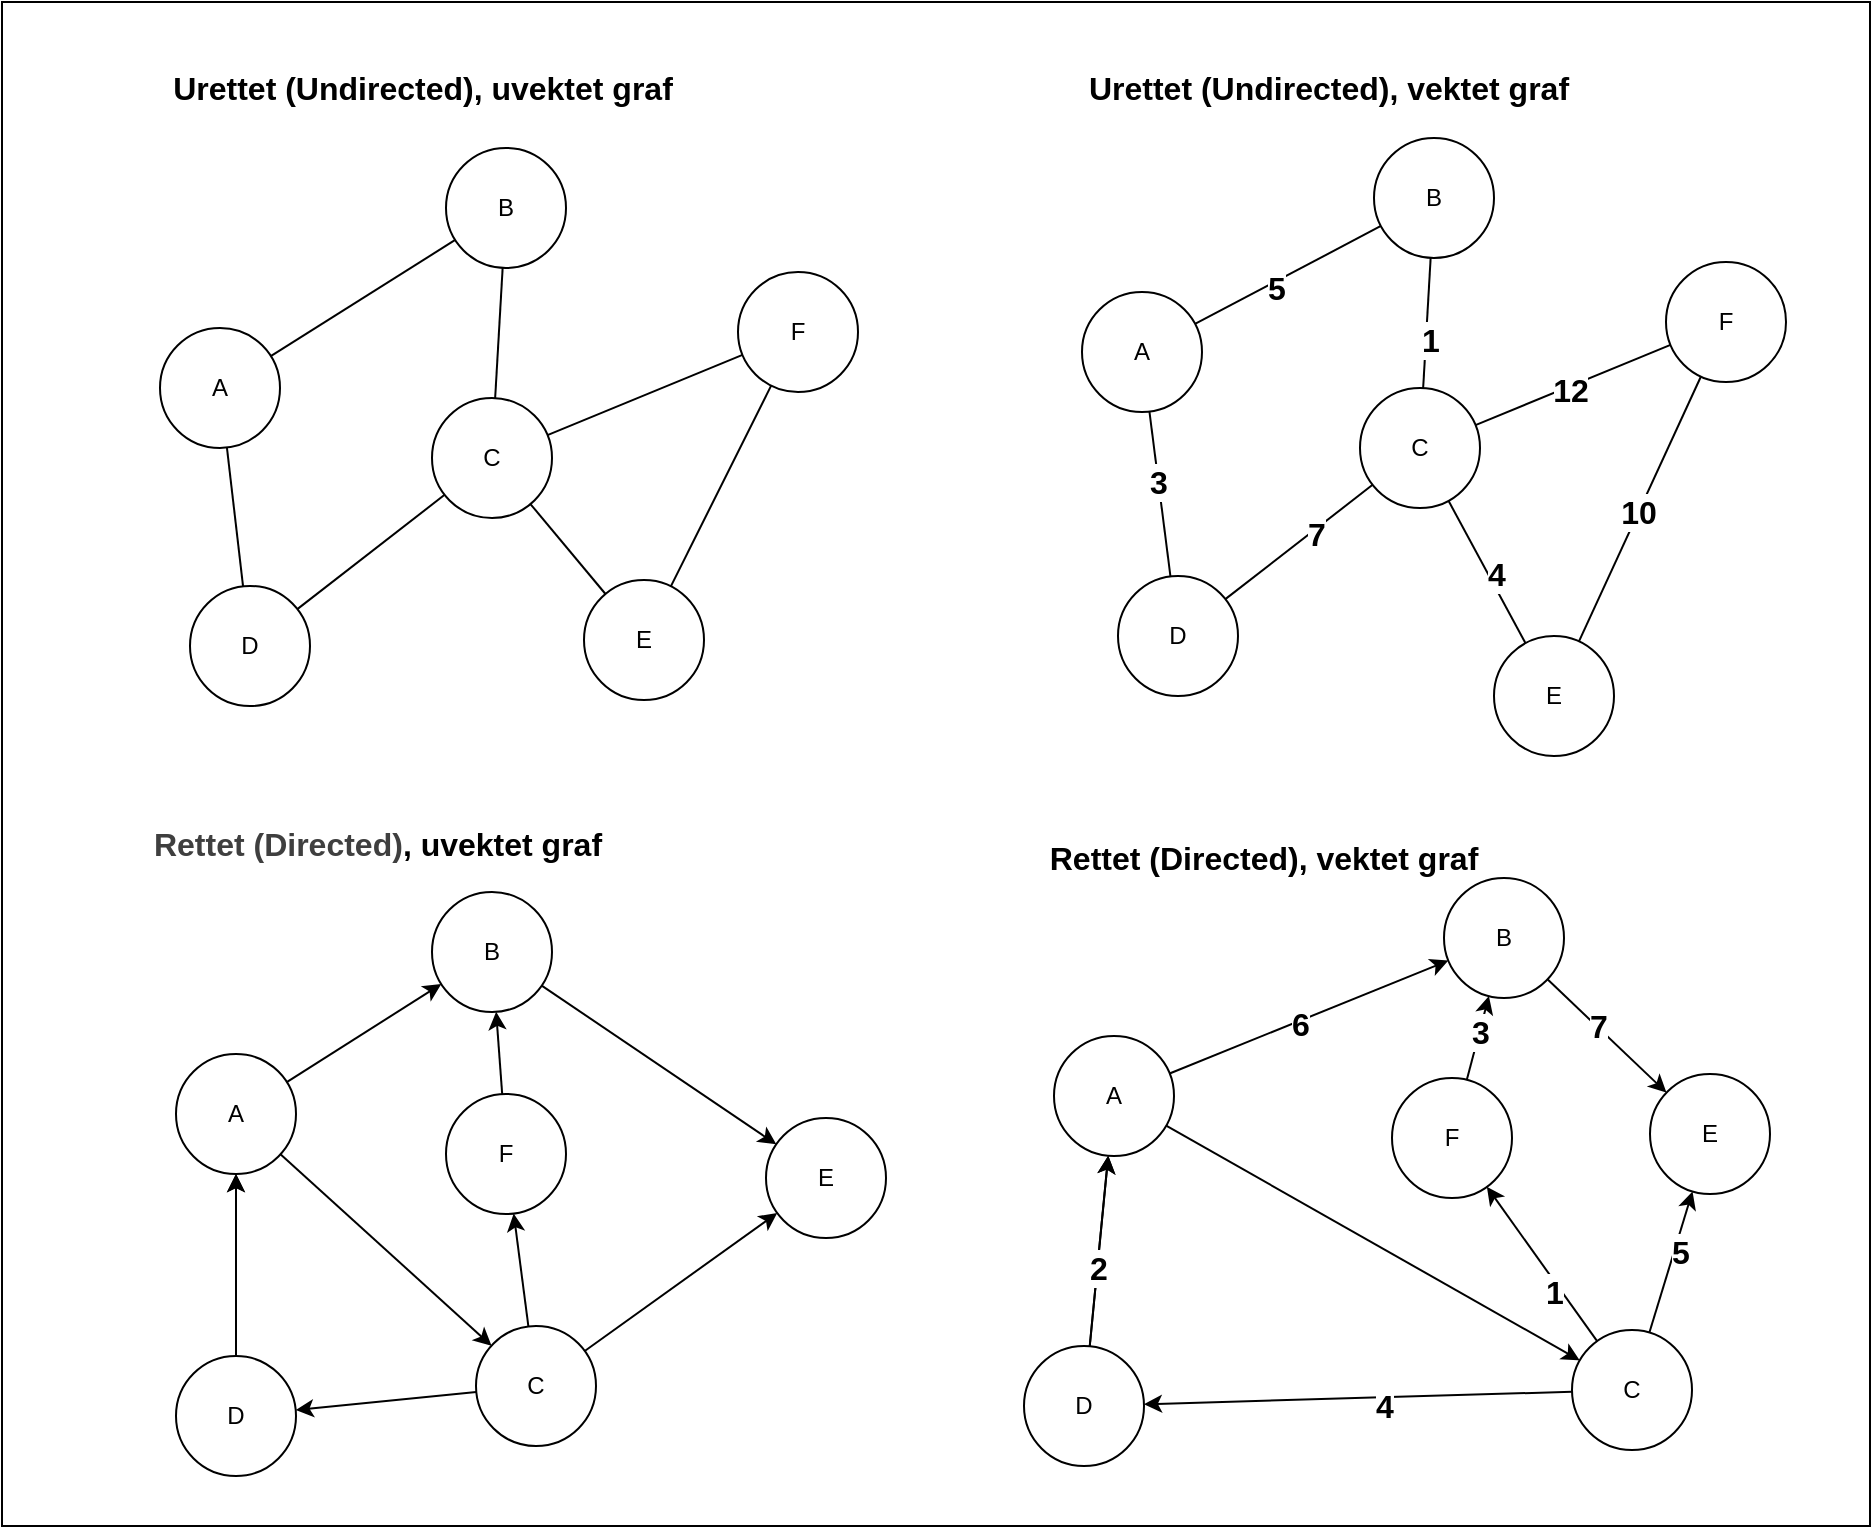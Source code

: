 <mxfile>
    <diagram id="WcaNZuRmk3QO3Z3XOCC3" name="Page-1">
        <mxGraphModel dx="1128" dy="1179" grid="0" gridSize="10" guides="1" tooltips="1" connect="1" arrows="1" fold="1" page="0" pageScale="1" pageWidth="850" pageHeight="1100" math="0" shadow="0">
            <root>
                <mxCell id="0"/>
                <mxCell id="1" parent="0"/>
                <mxCell id="86" value="" style="rounded=0;whiteSpace=wrap;html=1;" vertex="1" parent="1">
                    <mxGeometry x="183" y="-23" width="934" height="762" as="geometry"/>
                </mxCell>
                <mxCell id="2" value="A" style="ellipse;whiteSpace=wrap;html=1;aspect=fixed;" vertex="1" parent="1">
                    <mxGeometry x="262" y="140" width="60" height="60" as="geometry"/>
                </mxCell>
                <mxCell id="3" value="B" style="ellipse;whiteSpace=wrap;html=1;aspect=fixed;" vertex="1" parent="1">
                    <mxGeometry x="405" y="50" width="60" height="60" as="geometry"/>
                </mxCell>
                <mxCell id="4" value="D" style="ellipse;whiteSpace=wrap;html=1;aspect=fixed;" vertex="1" parent="1">
                    <mxGeometry x="277" y="269" width="60" height="60" as="geometry"/>
                </mxCell>
                <mxCell id="5" value="F" style="ellipse;whiteSpace=wrap;html=1;aspect=fixed;" vertex="1" parent="1">
                    <mxGeometry x="551" y="112" width="60" height="60" as="geometry"/>
                </mxCell>
                <mxCell id="6" value="E" style="ellipse;whiteSpace=wrap;html=1;aspect=fixed;" vertex="1" parent="1">
                    <mxGeometry x="474" y="266" width="60" height="60" as="geometry"/>
                </mxCell>
                <mxCell id="7" value="C" style="ellipse;whiteSpace=wrap;html=1;aspect=fixed;" vertex="1" parent="1">
                    <mxGeometry x="398" y="175" width="60" height="60" as="geometry"/>
                </mxCell>
                <mxCell id="8" value="" style="endArrow=none;html=1;" edge="1" parent="1" source="7" target="5">
                    <mxGeometry width="50" height="50" relative="1" as="geometry">
                        <mxPoint x="549" y="424" as="sourcePoint"/>
                        <mxPoint x="599" y="374" as="targetPoint"/>
                    </mxGeometry>
                </mxCell>
                <mxCell id="10" value="" style="endArrow=none;html=1;" edge="1" parent="1" source="6" target="5">
                    <mxGeometry width="50" height="50" relative="1" as="geometry">
                        <mxPoint x="502" y="250" as="sourcePoint"/>
                        <mxPoint x="679" y="202" as="targetPoint"/>
                    </mxGeometry>
                </mxCell>
                <mxCell id="11" value="" style="endArrow=none;html=1;" edge="1" parent="1" source="2" target="4">
                    <mxGeometry width="50" height="50" relative="1" as="geometry">
                        <mxPoint x="512" y="260" as="sourcePoint"/>
                        <mxPoint x="689" y="212" as="targetPoint"/>
                    </mxGeometry>
                </mxCell>
                <mxCell id="12" value="" style="endArrow=none;html=1;" edge="1" parent="1" source="7" target="3">
                    <mxGeometry width="50" height="50" relative="1" as="geometry">
                        <mxPoint x="522" y="270" as="sourcePoint"/>
                        <mxPoint x="699" y="222" as="targetPoint"/>
                    </mxGeometry>
                </mxCell>
                <mxCell id="13" value="" style="endArrow=none;html=1;" edge="1" parent="1" source="2" target="3">
                    <mxGeometry width="50" height="50" relative="1" as="geometry">
                        <mxPoint x="532" y="280" as="sourcePoint"/>
                        <mxPoint x="709" y="232" as="targetPoint"/>
                    </mxGeometry>
                </mxCell>
                <mxCell id="14" value="" style="endArrow=none;html=1;" edge="1" parent="1" source="6" target="7">
                    <mxGeometry width="50" height="50" relative="1" as="geometry">
                        <mxPoint x="542" y="290" as="sourcePoint"/>
                        <mxPoint x="719" y="242" as="targetPoint"/>
                    </mxGeometry>
                </mxCell>
                <mxCell id="15" value="" style="endArrow=none;html=1;" edge="1" parent="1" source="4" target="7">
                    <mxGeometry width="50" height="50" relative="1" as="geometry">
                        <mxPoint x="552" y="300" as="sourcePoint"/>
                        <mxPoint x="729" y="252" as="targetPoint"/>
                    </mxGeometry>
                </mxCell>
                <mxCell id="16" value="A" style="ellipse;whiteSpace=wrap;html=1;aspect=fixed;" vertex="1" parent="1">
                    <mxGeometry x="270" y="503" width="60" height="60" as="geometry"/>
                </mxCell>
                <mxCell id="17" value="B" style="ellipse;whiteSpace=wrap;html=1;aspect=fixed;" vertex="1" parent="1">
                    <mxGeometry x="398" y="422" width="60" height="60" as="geometry"/>
                </mxCell>
                <mxCell id="32" value="" style="edgeStyle=none;html=1;" edge="1" parent="1" source="18" target="16">
                    <mxGeometry relative="1" as="geometry"/>
                </mxCell>
                <mxCell id="18" value="D" style="ellipse;whiteSpace=wrap;html=1;aspect=fixed;" vertex="1" parent="1">
                    <mxGeometry x="270" y="654" width="60" height="60" as="geometry"/>
                </mxCell>
                <mxCell id="19" value="F" style="ellipse;whiteSpace=wrap;html=1;aspect=fixed;" vertex="1" parent="1">
                    <mxGeometry x="405" y="523" width="60" height="60" as="geometry"/>
                </mxCell>
                <mxCell id="20" value="E" style="ellipse;whiteSpace=wrap;html=1;aspect=fixed;" vertex="1" parent="1">
                    <mxGeometry x="565" y="535" width="60" height="60" as="geometry"/>
                </mxCell>
                <mxCell id="21" value="C" style="ellipse;whiteSpace=wrap;html=1;aspect=fixed;" vertex="1" parent="1">
                    <mxGeometry x="420" y="639" width="60" height="60" as="geometry"/>
                </mxCell>
                <mxCell id="29" value="" style="endArrow=classic;html=1;" edge="1" parent="1" source="16" target="17">
                    <mxGeometry width="50" height="50" relative="1" as="geometry">
                        <mxPoint x="648" y="421" as="sourcePoint"/>
                        <mxPoint x="698" y="371" as="targetPoint"/>
                    </mxGeometry>
                </mxCell>
                <mxCell id="30" value="" style="endArrow=classic;html=1;" edge="1" parent="1" source="16" target="21">
                    <mxGeometry width="50" height="50" relative="1" as="geometry">
                        <mxPoint x="319" y="581" as="sourcePoint"/>
                        <mxPoint x="406" y="508" as="targetPoint"/>
                    </mxGeometry>
                </mxCell>
                <mxCell id="31" value="" style="endArrow=classic;html=1;" edge="1" parent="1" source="18" target="16">
                    <mxGeometry width="50" height="50" relative="1" as="geometry">
                        <mxPoint x="325" y="605" as="sourcePoint"/>
                        <mxPoint x="432" y="625" as="targetPoint"/>
                    </mxGeometry>
                </mxCell>
                <mxCell id="33" value="" style="endArrow=classic;html=1;" edge="1" parent="1" source="21" target="20">
                    <mxGeometry width="50" height="50" relative="1" as="geometry">
                        <mxPoint x="325" y="605" as="sourcePoint"/>
                        <mxPoint x="432" y="625" as="targetPoint"/>
                    </mxGeometry>
                </mxCell>
                <mxCell id="34" value="" style="endArrow=classic;html=1;" edge="1" parent="1" source="21" target="19">
                    <mxGeometry width="50" height="50" relative="1" as="geometry">
                        <mxPoint x="475" y="658" as="sourcePoint"/>
                        <mxPoint x="516" y="735" as="targetPoint"/>
                    </mxGeometry>
                </mxCell>
                <mxCell id="35" value="" style="endArrow=classic;html=1;" edge="1" parent="1" source="21" target="18">
                    <mxGeometry width="50" height="50" relative="1" as="geometry">
                        <mxPoint x="488" y="618" as="sourcePoint"/>
                        <mxPoint x="612" y="559" as="targetPoint"/>
                    </mxGeometry>
                </mxCell>
                <mxCell id="36" value="" style="endArrow=classic;html=1;" edge="1" parent="1" source="17" target="20">
                    <mxGeometry width="50" height="50" relative="1" as="geometry">
                        <mxPoint x="319" y="581" as="sourcePoint"/>
                        <mxPoint x="578" y="626" as="targetPoint"/>
                    </mxGeometry>
                </mxCell>
                <mxCell id="37" value="" style="endArrow=classic;html=1;" edge="1" parent="1" source="19" target="17">
                    <mxGeometry width="50" height="50" relative="1" as="geometry">
                        <mxPoint x="433" y="576" as="sourcePoint"/>
                        <mxPoint x="441" y="607" as="targetPoint"/>
                    </mxGeometry>
                </mxCell>
                <mxCell id="39" value="A" style="ellipse;whiteSpace=wrap;html=1;aspect=fixed;" vertex="1" parent="1">
                    <mxGeometry x="723" y="122" width="60" height="60" as="geometry"/>
                </mxCell>
                <mxCell id="40" value="B" style="ellipse;whiteSpace=wrap;html=1;aspect=fixed;" vertex="1" parent="1">
                    <mxGeometry x="869" y="45" width="60" height="60" as="geometry"/>
                </mxCell>
                <mxCell id="41" value="D" style="ellipse;whiteSpace=wrap;html=1;aspect=fixed;" vertex="1" parent="1">
                    <mxGeometry x="741" y="264" width="60" height="60" as="geometry"/>
                </mxCell>
                <mxCell id="42" value="F" style="ellipse;whiteSpace=wrap;html=1;aspect=fixed;" vertex="1" parent="1">
                    <mxGeometry x="1015" y="107" width="60" height="60" as="geometry"/>
                </mxCell>
                <mxCell id="43" value="E" style="ellipse;whiteSpace=wrap;html=1;aspect=fixed;" vertex="1" parent="1">
                    <mxGeometry x="929" y="294" width="60" height="60" as="geometry"/>
                </mxCell>
                <mxCell id="44" value="C" style="ellipse;whiteSpace=wrap;html=1;aspect=fixed;" vertex="1" parent="1">
                    <mxGeometry x="862" y="170" width="60" height="60" as="geometry"/>
                </mxCell>
                <mxCell id="45" value="" style="endArrow=none;html=1;" edge="1" parent="1" source="44" target="42">
                    <mxGeometry width="50" height="50" relative="1" as="geometry">
                        <mxPoint x="1013" y="419" as="sourcePoint"/>
                        <mxPoint x="1063" y="369" as="targetPoint"/>
                    </mxGeometry>
                </mxCell>
                <mxCell id="61" value="&lt;b&gt;&lt;font style=&quot;font-size: 16px;&quot;&gt;12&lt;/font&gt;&lt;/b&gt;" style="edgeLabel;html=1;align=center;verticalAlign=middle;resizable=0;points=[];" vertex="1" connectable="0" parent="45">
                    <mxGeometry x="-0.044" y="-2" relative="1" as="geometry">
                        <mxPoint as="offset"/>
                    </mxGeometry>
                </mxCell>
                <mxCell id="46" value="" style="endArrow=none;html=1;" edge="1" parent="1" source="43" target="42">
                    <mxGeometry width="50" height="50" relative="1" as="geometry">
                        <mxPoint x="966" y="245" as="sourcePoint"/>
                        <mxPoint x="1143" y="197" as="targetPoint"/>
                    </mxGeometry>
                </mxCell>
                <mxCell id="63" value="&lt;font style=&quot;font-size: 16px;&quot;&gt;&lt;b&gt;10&lt;/b&gt;&lt;/font&gt;" style="edgeLabel;html=1;align=center;verticalAlign=middle;resizable=0;points=[];" vertex="1" connectable="0" parent="46">
                    <mxGeometry x="-0.024" relative="1" as="geometry">
                        <mxPoint as="offset"/>
                    </mxGeometry>
                </mxCell>
                <mxCell id="47" value="" style="endArrow=none;html=1;" edge="1" parent="1" source="39" target="41">
                    <mxGeometry width="50" height="50" relative="1" as="geometry">
                        <mxPoint x="976" y="255" as="sourcePoint"/>
                        <mxPoint x="1153" y="207" as="targetPoint"/>
                    </mxGeometry>
                </mxCell>
                <mxCell id="58" value="&lt;b&gt;&lt;font style=&quot;font-size: 16px;&quot;&gt;3&lt;/font&gt;&lt;/b&gt;" style="edgeLabel;html=1;align=center;verticalAlign=middle;resizable=0;points=[];" vertex="1" connectable="0" parent="47">
                    <mxGeometry x="-0.158" relative="1" as="geometry">
                        <mxPoint as="offset"/>
                    </mxGeometry>
                </mxCell>
                <mxCell id="48" value="" style="endArrow=none;html=1;" edge="1" parent="1" source="44" target="40">
                    <mxGeometry width="50" height="50" relative="1" as="geometry">
                        <mxPoint x="986" y="265" as="sourcePoint"/>
                        <mxPoint x="1163" y="217" as="targetPoint"/>
                    </mxGeometry>
                </mxCell>
                <mxCell id="59" value="1" style="edgeLabel;html=1;align=center;verticalAlign=middle;resizable=0;points=[];" vertex="1" connectable="0" parent="48">
                    <mxGeometry x="-0.227" y="-2" relative="1" as="geometry">
                        <mxPoint as="offset"/>
                    </mxGeometry>
                </mxCell>
                <mxCell id="60" value="&lt;b&gt;&lt;font style=&quot;font-size: 16px;&quot;&gt;1&lt;/font&gt;&lt;/b&gt;" style="edgeLabel;html=1;align=center;verticalAlign=middle;resizable=0;points=[];" vertex="1" connectable="0" parent="48">
                    <mxGeometry x="-0.258" y="-2" relative="1" as="geometry">
                        <mxPoint as="offset"/>
                    </mxGeometry>
                </mxCell>
                <mxCell id="49" value="" style="endArrow=none;html=1;" edge="1" parent="1" source="39" target="40">
                    <mxGeometry width="50" height="50" relative="1" as="geometry">
                        <mxPoint x="996" y="275" as="sourcePoint"/>
                        <mxPoint x="1173" y="227" as="targetPoint"/>
                    </mxGeometry>
                </mxCell>
                <mxCell id="52" value="&lt;font style=&quot;font-size: 16px;&quot;&gt;&lt;b&gt;5&lt;/b&gt;&lt;/font&gt;" style="edgeLabel;html=1;align=center;verticalAlign=middle;resizable=0;points=[];" vertex="1" connectable="0" parent="49">
                    <mxGeometry x="-0.169" y="-3" relative="1" as="geometry">
                        <mxPoint y="-1" as="offset"/>
                    </mxGeometry>
                </mxCell>
                <mxCell id="50" value="" style="endArrow=none;html=1;" edge="1" parent="1" source="43" target="44">
                    <mxGeometry width="50" height="50" relative="1" as="geometry">
                        <mxPoint x="1006" y="285" as="sourcePoint"/>
                        <mxPoint x="1183" y="237" as="targetPoint"/>
                    </mxGeometry>
                </mxCell>
                <mxCell id="62" value="&lt;b&gt;&lt;font style=&quot;font-size: 16px;&quot;&gt;4&lt;/font&gt;&lt;/b&gt;" style="edgeLabel;html=1;align=center;verticalAlign=middle;resizable=0;points=[];" vertex="1" connectable="0" parent="50">
                    <mxGeometry x="-0.063" y="-3" relative="1" as="geometry">
                        <mxPoint as="offset"/>
                    </mxGeometry>
                </mxCell>
                <mxCell id="51" value="" style="endArrow=none;html=1;" edge="1" parent="1" source="41" target="44">
                    <mxGeometry width="50" height="50" relative="1" as="geometry">
                        <mxPoint x="1016" y="295" as="sourcePoint"/>
                        <mxPoint x="1193" y="247" as="targetPoint"/>
                    </mxGeometry>
                </mxCell>
                <mxCell id="53" value="&lt;font style=&quot;font-size: 16px;&quot;&gt;&lt;b&gt;7&lt;/b&gt;&lt;/font&gt;" style="edgeLabel;html=1;align=center;verticalAlign=middle;resizable=0;points=[];" vertex="1" connectable="0" parent="51">
                    <mxGeometry x="0.197" y="-2" relative="1" as="geometry">
                        <mxPoint as="offset"/>
                    </mxGeometry>
                </mxCell>
                <mxCell id="64" value="A" style="ellipse;whiteSpace=wrap;html=1;aspect=fixed;" vertex="1" parent="1">
                    <mxGeometry x="709" y="494" width="60" height="60" as="geometry"/>
                </mxCell>
                <mxCell id="65" value="B" style="ellipse;whiteSpace=wrap;html=1;aspect=fixed;" vertex="1" parent="1">
                    <mxGeometry x="904" y="415" width="60" height="60" as="geometry"/>
                </mxCell>
                <mxCell id="66" value="" style="edgeStyle=none;html=1;" edge="1" parent="1" source="67" target="64">
                    <mxGeometry relative="1" as="geometry"/>
                </mxCell>
                <mxCell id="67" value="D" style="ellipse;whiteSpace=wrap;html=1;aspect=fixed;" vertex="1" parent="1">
                    <mxGeometry x="694" y="649" width="60" height="60" as="geometry"/>
                </mxCell>
                <mxCell id="68" value="F" style="ellipse;whiteSpace=wrap;html=1;aspect=fixed;" vertex="1" parent="1">
                    <mxGeometry x="878" y="515" width="60" height="60" as="geometry"/>
                </mxCell>
                <mxCell id="69" value="E" style="ellipse;whiteSpace=wrap;html=1;aspect=fixed;" vertex="1" parent="1">
                    <mxGeometry x="1007" y="513" width="60" height="60" as="geometry"/>
                </mxCell>
                <mxCell id="70" value="C" style="ellipse;whiteSpace=wrap;html=1;aspect=fixed;" vertex="1" parent="1">
                    <mxGeometry x="968" y="641" width="60" height="60" as="geometry"/>
                </mxCell>
                <mxCell id="71" value="" style="endArrow=classic;html=1;" edge="1" parent="1" source="64" target="65">
                    <mxGeometry width="50" height="50" relative="1" as="geometry">
                        <mxPoint x="1090" y="399" as="sourcePoint"/>
                        <mxPoint x="1140" y="349" as="targetPoint"/>
                    </mxGeometry>
                </mxCell>
                <mxCell id="79" value="&lt;b&gt;&lt;font style=&quot;font-size: 16px;&quot;&gt;6&lt;/font&gt;&lt;/b&gt;" style="edgeLabel;html=1;align=center;verticalAlign=middle;resizable=0;points=[];" vertex="1" connectable="0" parent="71">
                    <mxGeometry x="-0.068" y="-1" relative="1" as="geometry">
                        <mxPoint as="offset"/>
                    </mxGeometry>
                </mxCell>
                <mxCell id="72" value="" style="endArrow=classic;html=1;" edge="1" parent="1" source="64" target="70">
                    <mxGeometry width="50" height="50" relative="1" as="geometry">
                        <mxPoint x="761" y="559" as="sourcePoint"/>
                        <mxPoint x="848" y="486" as="targetPoint"/>
                    </mxGeometry>
                </mxCell>
                <mxCell id="73" value="" style="endArrow=classic;html=1;" edge="1" parent="1" source="67" target="64">
                    <mxGeometry width="50" height="50" relative="1" as="geometry">
                        <mxPoint x="767" y="583" as="sourcePoint"/>
                        <mxPoint x="874" y="603" as="targetPoint"/>
                    </mxGeometry>
                </mxCell>
                <mxCell id="85" value="&lt;b&gt;&lt;font style=&quot;font-size: 16px;&quot;&gt;2&lt;/font&gt;&lt;/b&gt;" style="edgeLabel;html=1;align=center;verticalAlign=middle;resizable=0;points=[];" vertex="1" connectable="0" parent="73">
                    <mxGeometry x="-0.164" relative="1" as="geometry">
                        <mxPoint as="offset"/>
                    </mxGeometry>
                </mxCell>
                <mxCell id="74" value="" style="endArrow=classic;html=1;" edge="1" parent="1" source="70" target="69">
                    <mxGeometry width="50" height="50" relative="1" as="geometry">
                        <mxPoint x="767" y="583" as="sourcePoint"/>
                        <mxPoint x="874" y="603" as="targetPoint"/>
                    </mxGeometry>
                </mxCell>
                <mxCell id="83" value="&lt;b&gt;&lt;font style=&quot;font-size: 16px;&quot;&gt;5&lt;/font&gt;&lt;/b&gt;" style="edgeLabel;html=1;align=center;verticalAlign=middle;resizable=0;points=[];" vertex="1" connectable="0" parent="74">
                    <mxGeometry x="0.176" y="-2" relative="1" as="geometry">
                        <mxPoint as="offset"/>
                    </mxGeometry>
                </mxCell>
                <mxCell id="75" value="" style="endArrow=classic;html=1;" edge="1" parent="1" source="70" target="68">
                    <mxGeometry width="50" height="50" relative="1" as="geometry">
                        <mxPoint x="917" y="636" as="sourcePoint"/>
                        <mxPoint x="958" y="713" as="targetPoint"/>
                    </mxGeometry>
                </mxCell>
                <mxCell id="82" value="&lt;b&gt;&lt;font style=&quot;font-size: 16px;&quot;&gt;1&lt;/font&gt;&lt;/b&gt;" style="edgeLabel;html=1;align=center;verticalAlign=middle;resizable=0;points=[];" vertex="1" connectable="0" parent="75">
                    <mxGeometry x="-0.301" y="3" relative="1" as="geometry">
                        <mxPoint as="offset"/>
                    </mxGeometry>
                </mxCell>
                <mxCell id="76" value="" style="endArrow=classic;html=1;" edge="1" parent="1" source="70" target="67">
                    <mxGeometry width="50" height="50" relative="1" as="geometry">
                        <mxPoint x="930" y="596" as="sourcePoint"/>
                        <mxPoint x="1054" y="537" as="targetPoint"/>
                    </mxGeometry>
                </mxCell>
                <mxCell id="84" value="&lt;b&gt;&lt;font style=&quot;font-size: 16px;&quot;&gt;4&lt;/font&gt;&lt;/b&gt;" style="edgeLabel;html=1;align=center;verticalAlign=middle;resizable=0;points=[];" vertex="1" connectable="0" parent="76">
                    <mxGeometry x="-0.12" y="4" relative="1" as="geometry">
                        <mxPoint as="offset"/>
                    </mxGeometry>
                </mxCell>
                <mxCell id="77" value="" style="endArrow=classic;html=1;" edge="1" parent="1" source="65" target="69">
                    <mxGeometry width="50" height="50" relative="1" as="geometry">
                        <mxPoint x="761" y="559" as="sourcePoint"/>
                        <mxPoint x="1020" y="604" as="targetPoint"/>
                    </mxGeometry>
                </mxCell>
                <mxCell id="80" value="&lt;font style=&quot;font-size: 16px;&quot;&gt;&lt;b&gt;7&lt;/b&gt;&lt;/font&gt;" style="edgeLabel;html=1;align=center;verticalAlign=middle;resizable=0;points=[];" vertex="1" connectable="0" parent="77">
                    <mxGeometry x="-0.175" relative="1" as="geometry">
                        <mxPoint as="offset"/>
                    </mxGeometry>
                </mxCell>
                <mxCell id="78" value="" style="endArrow=classic;html=1;" edge="1" parent="1" source="68" target="65">
                    <mxGeometry width="50" height="50" relative="1" as="geometry">
                        <mxPoint x="875" y="554" as="sourcePoint"/>
                        <mxPoint x="883" y="585" as="targetPoint"/>
                    </mxGeometry>
                </mxCell>
                <mxCell id="81" value="&lt;font style=&quot;font-size: 16px;&quot;&gt;&lt;b&gt;3&lt;/b&gt;&lt;/font&gt;" style="edgeLabel;html=1;align=center;verticalAlign=middle;resizable=0;points=[];" vertex="1" connectable="0" parent="78">
                    <mxGeometry x="0.138" relative="1" as="geometry">
                        <mxPoint as="offset"/>
                    </mxGeometry>
                </mxCell>
                <mxCell id="87" value="&lt;font style=&quot;&quot;&gt;&lt;span style=&quot;font-size: 16px;&quot;&gt;&lt;b&gt;Urettet (Undirected)&lt;/b&gt;&lt;/span&gt;&lt;b style=&quot;font-size: 16px;&quot;&gt;, uvektet graf&lt;/b&gt;&lt;/font&gt;" style="text;html=1;align=center;verticalAlign=middle;whiteSpace=wrap;rounded=0;" vertex="1" parent="1">
                    <mxGeometry x="265" y="5" width="257" height="30" as="geometry"/>
                </mxCell>
                <mxCell id="88" value="&lt;span style=&quot;font-size: 16px;&quot;&gt;&lt;b&gt;Urettet (Undirected)&lt;/b&gt;&lt;/span&gt;&lt;b style=&quot;font-size: 16px;&quot;&gt;, vektet graf&lt;/b&gt;" style="text;html=1;align=center;verticalAlign=middle;whiteSpace=wrap;rounded=0;" vertex="1" parent="1">
                    <mxGeometry x="712" y="5" width="269" height="30" as="geometry"/>
                </mxCell>
                <mxCell id="89" value="&lt;b style=&quot;color: rgb(63, 63, 63); scrollbar-color: rgb(226, 226, 226) rgb(251, 251, 251); font-size: 16px;&quot;&gt;Rettet&amp;nbsp;&lt;/b&gt;&lt;span style=&quot;color: rgb(63, 63, 63); scrollbar-color: rgb(226, 226, 226) rgb(251, 251, 251); font-size: 16px;&quot;&gt;&lt;b style=&quot;color: rgb(63, 63, 63); scrollbar-color: rgb(226, 226, 226) rgb(251, 251, 251);&quot;&gt;(Directed)&lt;/b&gt;&lt;/span&gt;&lt;span style=&quot;font-size: 16px;&quot;&gt;&lt;b&gt;, uvektet graf&lt;/b&gt;&lt;/span&gt;" style="text;html=1;align=center;verticalAlign=middle;whiteSpace=wrap;rounded=0;" vertex="1" parent="1">
                    <mxGeometry x="257" y="383" width="228" height="30" as="geometry"/>
                </mxCell>
                <mxCell id="90" value="&lt;b style=&quot;font-size: 16px;&quot;&gt;Rettet &lt;/b&gt;&lt;span style=&quot;font-size: 16px;&quot;&gt;&lt;b&gt;(Directed)&lt;/b&gt;&lt;/span&gt;&lt;b style=&quot;font-size: 16px;&quot;&gt;, vektet graf&lt;/b&gt;" style="text;html=1;align=center;verticalAlign=middle;whiteSpace=wrap;rounded=0;" vertex="1" parent="1">
                    <mxGeometry x="696" y="390" width="236" height="30" as="geometry"/>
                </mxCell>
            </root>
        </mxGraphModel>
    </diagram>
</mxfile>